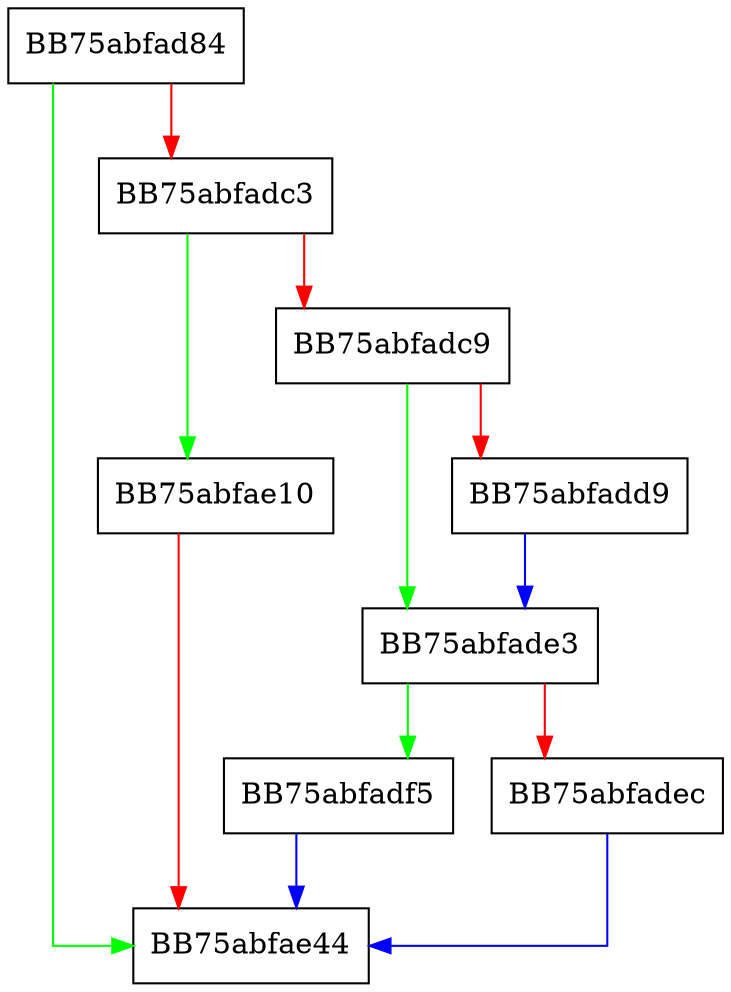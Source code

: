 digraph ZSTD_compressBlock_splitBlock {
  node [shape="box"];
  graph [splines=ortho];
  BB75abfad84 -> BB75abfae44 [color="green"];
  BB75abfad84 -> BB75abfadc3 [color="red"];
  BB75abfadc3 -> BB75abfae10 [color="green"];
  BB75abfadc3 -> BB75abfadc9 [color="red"];
  BB75abfadc9 -> BB75abfade3 [color="green"];
  BB75abfadc9 -> BB75abfadd9 [color="red"];
  BB75abfadd9 -> BB75abfade3 [color="blue"];
  BB75abfade3 -> BB75abfadf5 [color="green"];
  BB75abfade3 -> BB75abfadec [color="red"];
  BB75abfadec -> BB75abfae44 [color="blue"];
  BB75abfadf5 -> BB75abfae44 [color="blue"];
  BB75abfae10 -> BB75abfae44 [color="red"];
}